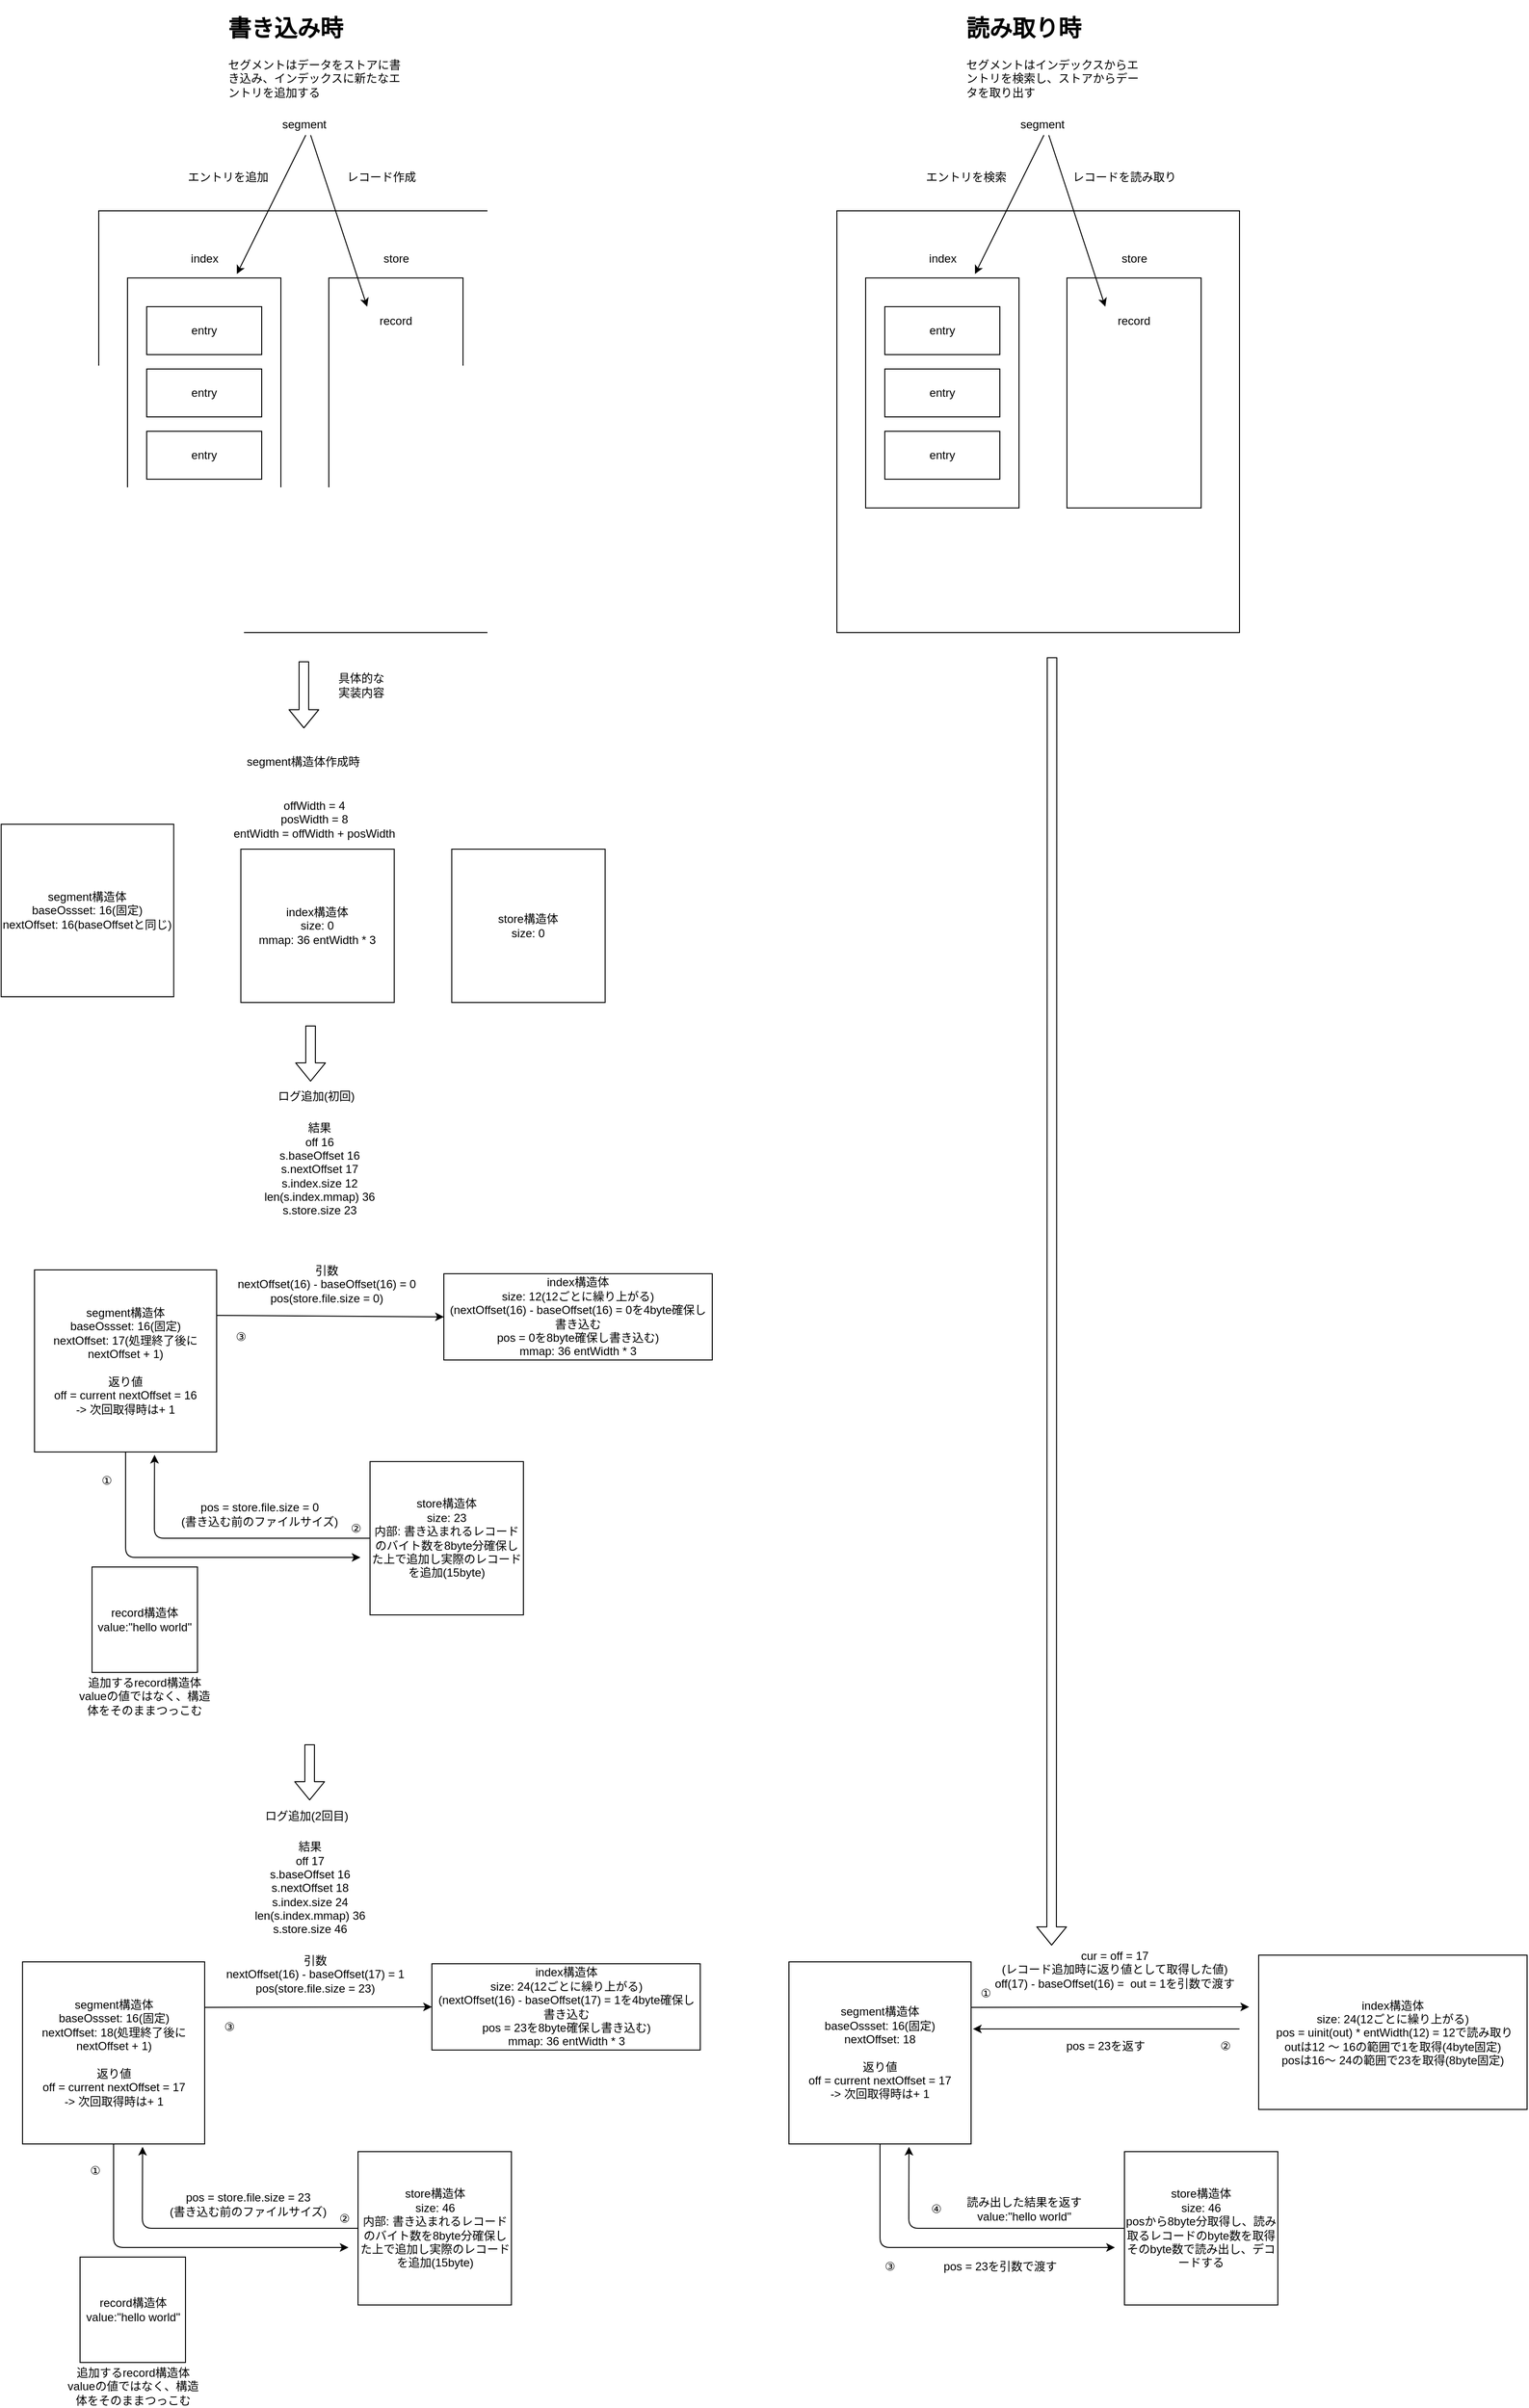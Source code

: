 <mxfile>
    <diagram id="VaeLvAhHS9jMmolEGU3U" name="Page-1">
        <mxGraphModel dx="797" dy="1533" grid="1" gridSize="10" guides="1" tooltips="1" connect="1" arrows="1" fold="1" page="1" pageScale="1" pageWidth="827" pageHeight="1169" math="0" shadow="0">
            <root>
                <mxCell id="0"/>
                <mxCell id="1" parent="0"/>
                <mxCell id="2" value="" style="rounded=0;whiteSpace=wrap;html=1;" parent="1" vertex="1">
                    <mxGeometry x="200" y="230" width="420" height="440" as="geometry"/>
                </mxCell>
                <mxCell id="3" value="segment" style="text;html=1;align=center;verticalAlign=middle;resizable=0;points=[];autosize=1;strokeColor=none;fillColor=none;" parent="1" vertex="1">
                    <mxGeometry x="384" y="130" width="60" height="20" as="geometry"/>
                </mxCell>
                <mxCell id="4" value="" style="rounded=0;whiteSpace=wrap;html=1;" parent="1" vertex="1">
                    <mxGeometry x="440" y="300" width="140" height="240" as="geometry"/>
                </mxCell>
                <mxCell id="5" value="" style="rounded=0;whiteSpace=wrap;html=1;" parent="1" vertex="1">
                    <mxGeometry x="230" y="300" width="160" height="240" as="geometry"/>
                </mxCell>
                <mxCell id="7" value="store" style="text;html=1;align=center;verticalAlign=middle;resizable=0;points=[];autosize=1;strokeColor=none;fillColor=none;" parent="1" vertex="1">
                    <mxGeometry x="490" y="270" width="40" height="20" as="geometry"/>
                </mxCell>
                <mxCell id="8" value="index" style="text;html=1;align=center;verticalAlign=middle;resizable=0;points=[];autosize=1;strokeColor=none;fillColor=none;" parent="1" vertex="1">
                    <mxGeometry x="290" y="270" width="40" height="20" as="geometry"/>
                </mxCell>
                <mxCell id="9" value="entry" style="rounded=0;whiteSpace=wrap;html=1;" parent="1" vertex="1">
                    <mxGeometry x="250" y="330" width="120" height="50" as="geometry"/>
                </mxCell>
                <mxCell id="10" value="entry" style="rounded=0;whiteSpace=wrap;html=1;" parent="1" vertex="1">
                    <mxGeometry x="250" y="395" width="120" height="50" as="geometry"/>
                </mxCell>
                <mxCell id="11" value="entry" style="rounded=0;whiteSpace=wrap;html=1;" parent="1" vertex="1">
                    <mxGeometry x="250" y="460" width="120" height="50" as="geometry"/>
                </mxCell>
                <mxCell id="12" value="" style="endArrow=classic;html=1;exitX=0.617;exitY=1.05;exitDx=0;exitDy=0;exitPerimeter=0;entryX=0;entryY=0;entryDx=0;entryDy=0;" parent="1" source="3" target="13" edge="1">
                    <mxGeometry width="50" height="50" relative="1" as="geometry">
                        <mxPoint x="320" y="330" as="sourcePoint"/>
                        <mxPoint x="370" y="280" as="targetPoint"/>
                    </mxGeometry>
                </mxCell>
                <mxCell id="13" value="record" style="text;html=1;strokeColor=none;fillColor=none;align=center;verticalAlign=middle;whiteSpace=wrap;rounded=0;" parent="1" vertex="1">
                    <mxGeometry x="480" y="330" width="60" height="30" as="geometry"/>
                </mxCell>
                <mxCell id="14" value="レコード作成" style="text;html=1;strokeColor=none;fillColor=none;align=center;verticalAlign=middle;whiteSpace=wrap;rounded=0;" parent="1" vertex="1">
                    <mxGeometry x="440" y="180" width="110" height="30" as="geometry"/>
                </mxCell>
                <mxCell id="15" value="" style="endArrow=classic;html=1;exitX=0.533;exitY=1.05;exitDx=0;exitDy=0;exitPerimeter=0;entryX=0.713;entryY=-0.017;entryDx=0;entryDy=0;entryPerimeter=0;" parent="1" source="3" target="5" edge="1">
                    <mxGeometry width="50" height="50" relative="1" as="geometry">
                        <mxPoint x="431.02" y="161" as="sourcePoint"/>
                        <mxPoint x="490" y="340" as="targetPoint"/>
                    </mxGeometry>
                </mxCell>
                <mxCell id="16" value="エントリを追加" style="text;html=1;strokeColor=none;fillColor=none;align=center;verticalAlign=middle;whiteSpace=wrap;rounded=0;" parent="1" vertex="1">
                    <mxGeometry x="280" y="180" width="110" height="30" as="geometry"/>
                </mxCell>
                <mxCell id="19" value="&lt;h1&gt;書き込み時&lt;/h1&gt;&lt;p&gt;セグメントはデータをストアに書き込み、インデックスに新たなエントリを追加する&lt;/p&gt;" style="text;html=1;strokeColor=none;fillColor=none;spacing=5;spacingTop=-20;whiteSpace=wrap;overflow=hidden;rounded=0;" parent="1" vertex="1">
                    <mxGeometry x="330" y="20" width="190" height="100" as="geometry"/>
                </mxCell>
                <mxCell id="20" value="" style="rounded=0;whiteSpace=wrap;html=1;" parent="1" vertex="1">
                    <mxGeometry x="970" y="230" width="420" height="440" as="geometry"/>
                </mxCell>
                <mxCell id="21" value="segment" style="text;html=1;align=center;verticalAlign=middle;resizable=0;points=[];autosize=1;strokeColor=none;fillColor=none;" parent="1" vertex="1">
                    <mxGeometry x="1154" y="130" width="60" height="20" as="geometry"/>
                </mxCell>
                <mxCell id="22" value="" style="rounded=0;whiteSpace=wrap;html=1;" parent="1" vertex="1">
                    <mxGeometry x="1210" y="300" width="140" height="240" as="geometry"/>
                </mxCell>
                <mxCell id="23" value="" style="rounded=0;whiteSpace=wrap;html=1;" parent="1" vertex="1">
                    <mxGeometry x="1000" y="300" width="160" height="240" as="geometry"/>
                </mxCell>
                <mxCell id="24" value="store" style="text;html=1;align=center;verticalAlign=middle;resizable=0;points=[];autosize=1;strokeColor=none;fillColor=none;" parent="1" vertex="1">
                    <mxGeometry x="1260" y="270" width="40" height="20" as="geometry"/>
                </mxCell>
                <mxCell id="25" value="index" style="text;html=1;align=center;verticalAlign=middle;resizable=0;points=[];autosize=1;strokeColor=none;fillColor=none;" parent="1" vertex="1">
                    <mxGeometry x="1060" y="270" width="40" height="20" as="geometry"/>
                </mxCell>
                <mxCell id="26" value="entry" style="rounded=0;whiteSpace=wrap;html=1;" parent="1" vertex="1">
                    <mxGeometry x="1020" y="330" width="120" height="50" as="geometry"/>
                </mxCell>
                <mxCell id="27" value="entry" style="rounded=0;whiteSpace=wrap;html=1;" parent="1" vertex="1">
                    <mxGeometry x="1020" y="395" width="120" height="50" as="geometry"/>
                </mxCell>
                <mxCell id="28" value="entry" style="rounded=0;whiteSpace=wrap;html=1;" parent="1" vertex="1">
                    <mxGeometry x="1020" y="460" width="120" height="50" as="geometry"/>
                </mxCell>
                <mxCell id="29" value="" style="endArrow=classic;html=1;exitX=0.617;exitY=1.05;exitDx=0;exitDy=0;exitPerimeter=0;entryX=0;entryY=0;entryDx=0;entryDy=0;" parent="1" source="21" target="30" edge="1">
                    <mxGeometry width="50" height="50" relative="1" as="geometry">
                        <mxPoint x="1090" y="330" as="sourcePoint"/>
                        <mxPoint x="1140" y="280" as="targetPoint"/>
                    </mxGeometry>
                </mxCell>
                <mxCell id="30" value="record" style="text;html=1;strokeColor=none;fillColor=none;align=center;verticalAlign=middle;whiteSpace=wrap;rounded=0;" parent="1" vertex="1">
                    <mxGeometry x="1250" y="330" width="60" height="30" as="geometry"/>
                </mxCell>
                <mxCell id="31" value="レコードを読み取り" style="text;html=1;strokeColor=none;fillColor=none;align=center;verticalAlign=middle;whiteSpace=wrap;rounded=0;" parent="1" vertex="1">
                    <mxGeometry x="1210" y="180" width="120" height="30" as="geometry"/>
                </mxCell>
                <mxCell id="32" value="" style="endArrow=classic;html=1;exitX=0.533;exitY=1.05;exitDx=0;exitDy=0;exitPerimeter=0;entryX=0.713;entryY=-0.017;entryDx=0;entryDy=0;entryPerimeter=0;" parent="1" source="21" target="23" edge="1">
                    <mxGeometry width="50" height="50" relative="1" as="geometry">
                        <mxPoint x="1201.02" y="161" as="sourcePoint"/>
                        <mxPoint x="1260" y="340" as="targetPoint"/>
                    </mxGeometry>
                </mxCell>
                <mxCell id="33" value="エントリを検索" style="text;html=1;strokeColor=none;fillColor=none;align=center;verticalAlign=middle;whiteSpace=wrap;rounded=0;" parent="1" vertex="1">
                    <mxGeometry x="1050" y="180" width="110" height="30" as="geometry"/>
                </mxCell>
                <mxCell id="34" value="&lt;h1&gt;読み取り時&lt;/h1&gt;&lt;p&gt;セグメントはインデックスからエントリを検索し、ストアからデータを取り出す&lt;/p&gt;" style="text;html=1;strokeColor=none;fillColor=none;spacing=5;spacingTop=-20;whiteSpace=wrap;overflow=hidden;rounded=0;" parent="1" vertex="1">
                    <mxGeometry x="1100" y="20" width="190" height="100" as="geometry"/>
                </mxCell>
                <mxCell id="35" value="" style="shape=flexArrow;endArrow=classic;html=1;" parent="1" edge="1">
                    <mxGeometry width="50" height="50" relative="1" as="geometry">
                        <mxPoint x="414" y="700" as="sourcePoint"/>
                        <mxPoint x="414" y="770" as="targetPoint"/>
                    </mxGeometry>
                </mxCell>
                <mxCell id="36" value="具体的な実装内容" style="text;html=1;strokeColor=none;fillColor=none;align=center;verticalAlign=middle;whiteSpace=wrap;rounded=0;" parent="1" vertex="1">
                    <mxGeometry x="444" y="710" width="60" height="30" as="geometry"/>
                </mxCell>
                <mxCell id="37" value="segment構造体&lt;br&gt;baseOssset: 16(固定)&lt;br&gt;nextOffset: 16(baseOffsetと同じ)" style="whiteSpace=wrap;html=1;aspect=fixed;" parent="1" vertex="1">
                    <mxGeometry x="98.25" y="870" width="180" height="180" as="geometry"/>
                </mxCell>
                <mxCell id="38" value="store構造体&lt;br&gt;size: 0" style="whiteSpace=wrap;html=1;aspect=fixed;" parent="1" vertex="1">
                    <mxGeometry x="568.25" y="896" width="160" height="160" as="geometry"/>
                </mxCell>
                <mxCell id="40" value="index構造体&lt;br&gt;size: 0&lt;br&gt;mmap: 36 entWidth * 3" style="whiteSpace=wrap;html=1;aspect=fixed;" parent="1" vertex="1">
                    <mxGeometry x="348.25" y="896" width="160" height="160" as="geometry"/>
                </mxCell>
                <mxCell id="41" value="segment構造体作成時" style="text;html=1;strokeColor=none;fillColor=none;align=center;verticalAlign=middle;whiteSpace=wrap;rounded=0;" parent="1" vertex="1">
                    <mxGeometry x="340" y="790" width="146.5" height="30" as="geometry"/>
                </mxCell>
                <mxCell id="42" value="offWidth = 4&lt;br&gt;posWidth = 8&lt;br&gt;entWidth = offWidth + posWidth" style="text;html=1;strokeColor=none;fillColor=none;align=center;verticalAlign=middle;whiteSpace=wrap;rounded=0;" parent="1" vertex="1">
                    <mxGeometry x="335.25" y="850" width="180" height="30" as="geometry"/>
                </mxCell>
                <mxCell id="44" value="record構造体&lt;br&gt;value:&quot;hello world&quot;" style="whiteSpace=wrap;html=1;aspect=fixed;" parent="1" vertex="1">
                    <mxGeometry x="193" y="1645" width="110" height="110" as="geometry"/>
                </mxCell>
                <mxCell id="46" value="ログ追加(初回)" style="text;html=1;strokeColor=none;fillColor=none;align=center;verticalAlign=middle;whiteSpace=wrap;rounded=0;" parent="1" vertex="1">
                    <mxGeometry x="370" y="1139" width="114" height="30" as="geometry"/>
                </mxCell>
                <mxCell id="48" value="追加するrecord構造体&lt;br&gt;valueの値ではなく、構造体をそのままつっこむ" style="text;html=1;strokeColor=none;fillColor=none;align=center;verticalAlign=middle;whiteSpace=wrap;rounded=0;" parent="1" vertex="1">
                    <mxGeometry x="173" y="1765" width="150" height="30" as="geometry"/>
                </mxCell>
                <mxCell id="49" value="segment構造体&lt;br&gt;baseOssset: 16(固定)&lt;br&gt;nextOffset: 17(処理終了後にnextOffset + 1)&lt;br&gt;&lt;br&gt;返り値&lt;br&gt;off = current nextOffset = 16&lt;br&gt;-&amp;gt; 次回取得時は+ 1" style="whiteSpace=wrap;html=1;aspect=fixed;" parent="1" vertex="1">
                    <mxGeometry x="133" y="1335" width="190" height="190" as="geometry"/>
                </mxCell>
                <mxCell id="50" value="store構造体&lt;br&gt;size: 23&lt;br&gt;内部: 書き込まれるレコードのバイト数を8byte分確保した上で追加し実際のレコードを追加(15byte)" style="whiteSpace=wrap;html=1;aspect=fixed;" parent="1" vertex="1">
                    <mxGeometry x="483" y="1535" width="160" height="160" as="geometry"/>
                </mxCell>
                <mxCell id="52" value="引数&lt;br&gt;nextOffset(16) - baseOffset(16) = 0&lt;br&gt;pos(store.file.size = 0)" style="text;html=1;strokeColor=none;fillColor=none;align=center;verticalAlign=middle;whiteSpace=wrap;rounded=0;" parent="1" vertex="1">
                    <mxGeometry x="333" y="1335" width="210" height="30" as="geometry"/>
                </mxCell>
                <mxCell id="54" value="" style="endArrow=classic;html=1;exitX=0.5;exitY=1;exitDx=0;exitDy=0;" parent="1" source="49" edge="1">
                    <mxGeometry width="50" height="50" relative="1" as="geometry">
                        <mxPoint x="263" y="1605" as="sourcePoint"/>
                        <mxPoint x="473" y="1635" as="targetPoint"/>
                        <Array as="points">
                            <mxPoint x="228" y="1635"/>
                        </Array>
                    </mxGeometry>
                </mxCell>
                <mxCell id="55" value="" style="endArrow=classic;html=1;exitX=0;exitY=0.5;exitDx=0;exitDy=0;entryX=0.659;entryY=1.016;entryDx=0;entryDy=0;entryPerimeter=0;" parent="1" source="50" target="49" edge="1">
                    <mxGeometry width="50" height="50" relative="1" as="geometry">
                        <mxPoint x="238" y="1545" as="sourcePoint"/>
                        <mxPoint x="393" y="1645" as="targetPoint"/>
                        <Array as="points">
                            <mxPoint x="258" y="1615"/>
                        </Array>
                    </mxGeometry>
                </mxCell>
                <mxCell id="56" value="pos = store.file.size = 0&lt;br&gt;(書き込む前のファイルサイズ)" style="text;html=1;strokeColor=none;fillColor=none;align=center;verticalAlign=middle;whiteSpace=wrap;rounded=0;" parent="1" vertex="1">
                    <mxGeometry x="283" y="1575" width="170" height="30" as="geometry"/>
                </mxCell>
                <mxCell id="57" value="" style="endArrow=classic;html=1;exitX=1;exitY=0.25;exitDx=0;exitDy=0;entryX=0;entryY=0.5;entryDx=0;entryDy=0;" parent="1" source="49" target="58" edge="1">
                    <mxGeometry width="50" height="50" relative="1" as="geometry">
                        <mxPoint x="238" y="1545" as="sourcePoint"/>
                        <mxPoint x="499.5" y="1360.75" as="targetPoint"/>
                        <Array as="points"/>
                    </mxGeometry>
                </mxCell>
                <mxCell id="58" value="&lt;span&gt;index構造体&lt;/span&gt;&lt;br&gt;&lt;span&gt;size: 12(12ごとに繰り上がる)&lt;/span&gt;&lt;br&gt;&lt;span&gt;(nextOffset(16) - baseOffset(16) =&amp;nbsp;&lt;/span&gt;&lt;span&gt;0を4byte確保し書き込む&lt;br&gt;&lt;/span&gt;&lt;span&gt;pos = 0を8byte確保し書き込む)&lt;/span&gt;&lt;br&gt;&lt;span&gt;mmap: 36 entWidth * 3&lt;/span&gt;" style="rounded=0;whiteSpace=wrap;html=1;" parent="1" vertex="1">
                    <mxGeometry x="560" y="1339" width="280" height="90" as="geometry"/>
                </mxCell>
                <mxCell id="59" value="①" style="text;html=1;align=center;verticalAlign=middle;resizable=0;points=[];autosize=1;strokeColor=none;fillColor=none;" parent="1" vertex="1">
                    <mxGeometry x="193" y="1545" width="30" height="20" as="geometry"/>
                </mxCell>
                <mxCell id="60" value="②" style="text;html=1;align=center;verticalAlign=middle;resizable=0;points=[];autosize=1;strokeColor=none;fillColor=none;" parent="1" vertex="1">
                    <mxGeometry x="453" y="1595" width="30" height="20" as="geometry"/>
                </mxCell>
                <mxCell id="61" value="③" style="text;html=1;align=center;verticalAlign=middle;resizable=0;points=[];autosize=1;strokeColor=none;fillColor=none;" parent="1" vertex="1">
                    <mxGeometry x="333" y="1395" width="30" height="20" as="geometry"/>
                </mxCell>
                <mxCell id="75" value="&lt;div&gt;結果&lt;/div&gt;&lt;div&gt;off 16&lt;/div&gt;&lt;div&gt;s.baseOffset 16&lt;/div&gt;&lt;div&gt;s.nextOffset 17&lt;/div&gt;&lt;div&gt;s.index.size 12&lt;/div&gt;&lt;div&gt;len(s.index.mmap) 36&lt;/div&gt;&lt;div&gt;s.store.size 23&lt;/div&gt;" style="text;html=1;align=center;verticalAlign=middle;resizable=0;points=[];autosize=1;strokeColor=none;fillColor=none;" parent="1" vertex="1">
                    <mxGeometry x="365" y="1180" width="130" height="100" as="geometry"/>
                </mxCell>
                <mxCell id="76" value="record構造体&lt;br&gt;value:&quot;hello world&quot;" style="whiteSpace=wrap;html=1;aspect=fixed;" parent="1" vertex="1">
                    <mxGeometry x="180.5" y="2365" width="110" height="110" as="geometry"/>
                </mxCell>
                <mxCell id="77" value="追加するrecord構造体&lt;br&gt;valueの値ではなく、構造体をそのままつっこむ" style="text;html=1;strokeColor=none;fillColor=none;align=center;verticalAlign=middle;whiteSpace=wrap;rounded=0;" parent="1" vertex="1">
                    <mxGeometry x="160.5" y="2485" width="150" height="30" as="geometry"/>
                </mxCell>
                <mxCell id="78" value="segment構造体&lt;br&gt;baseOssset: 16(固定)&lt;br&gt;nextOffset: 18(処理終了後にnextOffset + 1)&lt;br&gt;&lt;br&gt;返り値&lt;br&gt;off = current nextOffset = 17&lt;br&gt;-&amp;gt; 次回取得時は+ 1" style="whiteSpace=wrap;html=1;aspect=fixed;" parent="1" vertex="1">
                    <mxGeometry x="120.5" y="2057" width="190" height="190" as="geometry"/>
                </mxCell>
                <mxCell id="79" value="store構造体&lt;br&gt;size: 46&lt;br&gt;内部: 書き込まれるレコードのバイト数を8byte分確保した上で追加し実際のレコードを追加(15byte)" style="whiteSpace=wrap;html=1;aspect=fixed;" parent="1" vertex="1">
                    <mxGeometry x="470.5" y="2255" width="160" height="160" as="geometry"/>
                </mxCell>
                <mxCell id="80" value="引数&lt;br&gt;nextOffset(16) - baseOffset(17) = 1&lt;br&gt;pos(store.file.size = 23)" style="text;html=1;strokeColor=none;fillColor=none;align=center;verticalAlign=middle;whiteSpace=wrap;rounded=0;" parent="1" vertex="1">
                    <mxGeometry x="320.5" y="2055" width="210" height="30" as="geometry"/>
                </mxCell>
                <mxCell id="81" value="" style="endArrow=classic;html=1;exitX=0.5;exitY=1;exitDx=0;exitDy=0;" parent="1" source="78" edge="1">
                    <mxGeometry width="50" height="50" relative="1" as="geometry">
                        <mxPoint x="250.5" y="2325" as="sourcePoint"/>
                        <mxPoint x="460.5" y="2355" as="targetPoint"/>
                        <Array as="points">
                            <mxPoint x="215.5" y="2355"/>
                        </Array>
                    </mxGeometry>
                </mxCell>
                <mxCell id="82" value="" style="endArrow=classic;html=1;exitX=0;exitY=0.5;exitDx=0;exitDy=0;entryX=0.659;entryY=1.016;entryDx=0;entryDy=0;entryPerimeter=0;" parent="1" source="79" target="78" edge="1">
                    <mxGeometry width="50" height="50" relative="1" as="geometry">
                        <mxPoint x="225.5" y="2265" as="sourcePoint"/>
                        <mxPoint x="380.5" y="2365" as="targetPoint"/>
                        <Array as="points">
                            <mxPoint x="245.5" y="2335"/>
                        </Array>
                    </mxGeometry>
                </mxCell>
                <mxCell id="83" value="pos = store.file.size = 23&lt;br&gt;(書き込む前のファイルサイズ)" style="text;html=1;strokeColor=none;fillColor=none;align=center;verticalAlign=middle;whiteSpace=wrap;rounded=0;" parent="1" vertex="1">
                    <mxGeometry x="270.5" y="2295" width="170" height="30" as="geometry"/>
                </mxCell>
                <mxCell id="84" value="" style="endArrow=classic;html=1;exitX=1;exitY=0.25;exitDx=0;exitDy=0;entryX=0;entryY=0.5;entryDx=0;entryDy=0;" parent="1" source="78" target="85" edge="1">
                    <mxGeometry width="50" height="50" relative="1" as="geometry">
                        <mxPoint x="225.5" y="2265" as="sourcePoint"/>
                        <mxPoint x="487" y="2080.75" as="targetPoint"/>
                        <Array as="points"/>
                    </mxGeometry>
                </mxCell>
                <mxCell id="85" value="&lt;span&gt;index構造体&lt;/span&gt;&lt;br&gt;&lt;span&gt;size: 24(12ごとに繰り上がる)&lt;/span&gt;&lt;br&gt;&lt;span&gt;(nextOffset(16) - baseOffset(17) = 1&lt;/span&gt;&lt;span&gt;を4byte確保し書き込む&lt;br&gt;&lt;/span&gt;&lt;span&gt;pos = 23を8byte確保し書き込む)&lt;/span&gt;&lt;br&gt;&lt;span&gt;mmap: 36 entWidth * 3&lt;/span&gt;" style="rounded=0;whiteSpace=wrap;html=1;" parent="1" vertex="1">
                    <mxGeometry x="547.5" y="2059" width="280" height="90" as="geometry"/>
                </mxCell>
                <mxCell id="86" value="①" style="text;html=1;align=center;verticalAlign=middle;resizable=0;points=[];autosize=1;strokeColor=none;fillColor=none;" parent="1" vertex="1">
                    <mxGeometry x="180.5" y="2265" width="30" height="20" as="geometry"/>
                </mxCell>
                <mxCell id="87" value="②" style="text;html=1;align=center;verticalAlign=middle;resizable=0;points=[];autosize=1;strokeColor=none;fillColor=none;" parent="1" vertex="1">
                    <mxGeometry x="440.5" y="2315" width="30" height="20" as="geometry"/>
                </mxCell>
                <mxCell id="88" value="③" style="text;html=1;align=center;verticalAlign=middle;resizable=0;points=[];autosize=1;strokeColor=none;fillColor=none;" parent="1" vertex="1">
                    <mxGeometry x="320.5" y="2115" width="30" height="20" as="geometry"/>
                </mxCell>
                <mxCell id="89" value="&lt;div&gt;結果&lt;/div&gt;&lt;div&gt;&lt;div&gt;off 17&lt;/div&gt;&lt;div&gt;s.baseOffset 16&lt;/div&gt;&lt;div&gt;s.nextOffset 18&lt;/div&gt;&lt;div&gt;s.index.size 24&lt;/div&gt;&lt;/div&gt;&lt;div&gt;len(s.index.mmap) 36&lt;/div&gt;&lt;div&gt;s.store.size 46&lt;br&gt;&lt;/div&gt;" style="text;html=1;align=center;verticalAlign=middle;resizable=0;points=[];autosize=1;strokeColor=none;fillColor=none;" parent="1" vertex="1">
                    <mxGeometry x="354.5" y="1930" width="130" height="100" as="geometry"/>
                </mxCell>
                <mxCell id="90" value="ログ追加(2回目)" style="text;html=1;strokeColor=none;fillColor=none;align=center;verticalAlign=middle;whiteSpace=wrap;rounded=0;" parent="1" vertex="1">
                    <mxGeometry x="360" y="1890" width="114" height="30" as="geometry"/>
                </mxCell>
                <mxCell id="91" value="" style="shape=flexArrow;endArrow=classic;html=1;entryX=0.447;entryY=-0.015;entryDx=0;entryDy=0;entryPerimeter=0;" parent="1" target="46" edge="1">
                    <mxGeometry width="50" height="50" relative="1" as="geometry">
                        <mxPoint x="421" y="1080" as="sourcePoint"/>
                        <mxPoint x="450" y="1420" as="targetPoint"/>
                    </mxGeometry>
                </mxCell>
                <mxCell id="93" value="" style="shape=flexArrow;endArrow=classic;html=1;entryX=0.447;entryY=-0.015;entryDx=0;entryDy=0;entryPerimeter=0;" parent="1" edge="1">
                    <mxGeometry width="50" height="50" relative="1" as="geometry">
                        <mxPoint x="420.04" y="1830" as="sourcePoint"/>
                        <mxPoint x="419.998" y="1888.55" as="targetPoint"/>
                    </mxGeometry>
                </mxCell>
                <mxCell id="96" value="segment構造体&lt;br&gt;baseOssset: 16(固定)&lt;br&gt;nextOffset: 18&lt;br&gt;&lt;br&gt;返り値&lt;br&gt;off = current nextOffset = 17&lt;br&gt;-&amp;gt; 次回取得時は+ 1" style="whiteSpace=wrap;html=1;aspect=fixed;" parent="1" vertex="1">
                    <mxGeometry x="920" y="2057" width="190" height="190" as="geometry"/>
                </mxCell>
                <mxCell id="97" value="store構造体&lt;br&gt;size: 46&lt;br&gt;posから8byte分取得し、読み取るレコードのbyte数を取得&lt;br&gt;そのbyte数で読み出し、デコードする" style="whiteSpace=wrap;html=1;aspect=fixed;" parent="1" vertex="1">
                    <mxGeometry x="1270" y="2255" width="160" height="160" as="geometry"/>
                </mxCell>
                <mxCell id="98" value="cur = off = 17&lt;br&gt;(レコード追加時に返り値として取得した値)&lt;br&gt;off(17) - baseOffset(16) =&amp;nbsp; out = 1を引数で渡す" style="text;html=1;strokeColor=none;fillColor=none;align=center;verticalAlign=middle;whiteSpace=wrap;rounded=0;" parent="1" vertex="1">
                    <mxGeometry x="1130" y="2050" width="260" height="30" as="geometry"/>
                </mxCell>
                <mxCell id="99" value="" style="endArrow=classic;html=1;exitX=0.5;exitY=1;exitDx=0;exitDy=0;" parent="1" source="96" edge="1">
                    <mxGeometry width="50" height="50" relative="1" as="geometry">
                        <mxPoint x="1050" y="2325" as="sourcePoint"/>
                        <mxPoint x="1260" y="2355" as="targetPoint"/>
                        <Array as="points">
                            <mxPoint x="1015" y="2355"/>
                        </Array>
                    </mxGeometry>
                </mxCell>
                <mxCell id="100" value="" style="endArrow=classic;html=1;exitX=0;exitY=0.5;exitDx=0;exitDy=0;entryX=0.659;entryY=1.016;entryDx=0;entryDy=0;entryPerimeter=0;" parent="1" source="97" target="96" edge="1">
                    <mxGeometry width="50" height="50" relative="1" as="geometry">
                        <mxPoint x="1025" y="2265" as="sourcePoint"/>
                        <mxPoint x="1180" y="2365" as="targetPoint"/>
                        <Array as="points">
                            <mxPoint x="1045" y="2335"/>
                        </Array>
                    </mxGeometry>
                </mxCell>
                <mxCell id="102" value="" style="endArrow=classic;html=1;exitX=1;exitY=0.25;exitDx=0;exitDy=0;" parent="1" source="96" edge="1">
                    <mxGeometry width="50" height="50" relative="1" as="geometry">
                        <mxPoint x="1025" y="2265" as="sourcePoint"/>
                        <mxPoint x="1400" y="2104" as="targetPoint"/>
                        <Array as="points"/>
                    </mxGeometry>
                </mxCell>
                <mxCell id="103" value="&lt;span&gt;index構造体&lt;/span&gt;&lt;br&gt;&lt;span&gt;size: 24(12ごとに繰り上がる)&lt;br&gt;&lt;/span&gt;&amp;nbsp;pos = uinit(out) * entWidth(12) = 12で読み取り&lt;br&gt;outは12 〜 16の範囲で1を取得(4byte固定)&lt;br&gt;posは16〜 24の範囲で23を取得(8byte固定)" style="rounded=0;whiteSpace=wrap;html=1;" parent="1" vertex="1">
                    <mxGeometry x="1410" y="2050" width="280" height="161" as="geometry"/>
                </mxCell>
                <mxCell id="104" value="③" style="text;html=1;align=center;verticalAlign=middle;resizable=0;points=[];autosize=1;strokeColor=none;fillColor=none;" parent="1" vertex="1">
                    <mxGeometry x="1010" y="2365" width="30" height="20" as="geometry"/>
                </mxCell>
                <mxCell id="105" value="②" style="text;html=1;align=center;verticalAlign=middle;resizable=0;points=[];autosize=1;strokeColor=none;fillColor=none;" parent="1" vertex="1">
                    <mxGeometry x="1360" y="2135" width="30" height="20" as="geometry"/>
                </mxCell>
                <mxCell id="106" value="①" style="text;html=1;align=center;verticalAlign=middle;resizable=0;points=[];autosize=1;strokeColor=none;fillColor=none;" parent="1" vertex="1">
                    <mxGeometry x="1110" y="2080" width="30" height="20" as="geometry"/>
                </mxCell>
                <mxCell id="108" value="" style="shape=flexArrow;endArrow=classic;html=1;" parent="1" edge="1">
                    <mxGeometry width="50" height="50" relative="1" as="geometry">
                        <mxPoint x="1194.42" y="695.72" as="sourcePoint"/>
                        <mxPoint x="1194" y="2040" as="targetPoint"/>
                    </mxGeometry>
                </mxCell>
                <mxCell id="109" value="" style="endArrow=classic;html=1;" parent="1" edge="1">
                    <mxGeometry width="50" height="50" relative="1" as="geometry">
                        <mxPoint x="1390" y="2127" as="sourcePoint"/>
                        <mxPoint x="1112" y="2127" as="targetPoint"/>
                        <Array as="points"/>
                    </mxGeometry>
                </mxCell>
                <mxCell id="112" value="pos = 23を返す" style="text;html=1;align=center;verticalAlign=middle;resizable=0;points=[];autosize=1;strokeColor=none;fillColor=none;" parent="1" vertex="1">
                    <mxGeometry x="1200" y="2135" width="100" height="20" as="geometry"/>
                </mxCell>
                <mxCell id="113" value="pos = 23を引数で渡す" style="text;html=1;align=center;verticalAlign=middle;resizable=0;points=[];autosize=1;strokeColor=none;fillColor=none;" parent="1" vertex="1">
                    <mxGeometry x="1075" y="2365" width="130" height="20" as="geometry"/>
                </mxCell>
                <mxCell id="114" value="④&amp;nbsp;" style="text;html=1;align=center;verticalAlign=middle;resizable=0;points=[];autosize=1;strokeColor=none;fillColor=none;" parent="1" vertex="1">
                    <mxGeometry x="1060" y="2305" width="30" height="20" as="geometry"/>
                </mxCell>
                <mxCell id="115" value="読み出した結果を返す&lt;br&gt;&lt;span&gt;value:&quot;hello world&quot;&lt;/span&gt;" style="text;html=1;align=center;verticalAlign=middle;resizable=0;points=[];autosize=1;strokeColor=none;fillColor=none;" parent="1" vertex="1">
                    <mxGeometry x="1095" y="2300" width="140" height="30" as="geometry"/>
                </mxCell>
                <mxCell id="116" value="" style="shape=image;verticalLabelPosition=bottom;labelBackgroundColor=#ffffff;verticalAlign=top;aspect=fixed;imageAspect=0;image=https://storage.googleapis.com/zenn-user-upload/ea5a1014815e463d9e643e6d.png;" parent="1" vertex="1">
                    <mxGeometry x="920" y="1240.73" width="540" height="304.27" as="geometry"/>
                </mxCell>
            </root>
        </mxGraphModel>
    </diagram>
    <diagram id="6IuTHcorMyGQRcgi9W77" name="Page-2">
        <mxGraphModel dx="-30" dy="364" grid="1" gridSize="10" guides="1" tooltips="1" connect="1" arrows="1" fold="1" page="1" pageScale="1" pageWidth="827" pageHeight="1169" math="0" shadow="0">
            <root>
                <mxCell id="ApotxhABHW0B6uMRuJWH-0"/>
                <mxCell id="ApotxhABHW0B6uMRuJWH-1" parent="ApotxhABHW0B6uMRuJWH-0"/>
                <mxCell id="ApotxhABHW0B6uMRuJWH-2" value="" style="shape=image;verticalLabelPosition=bottom;labelBackgroundColor=#ffffff;verticalAlign=top;aspect=fixed;imageAspect=0;image=https://storage.googleapis.com/zenn-user-upload/ea5a1014815e463d9e643e6d.png;" vertex="1" parent="ApotxhABHW0B6uMRuJWH-1">
                    <mxGeometry x="920" y="1240.73" width="1205.53" height="679.27" as="geometry"/>
                </mxCell>
            </root>
        </mxGraphModel>
    </diagram>
</mxfile>
